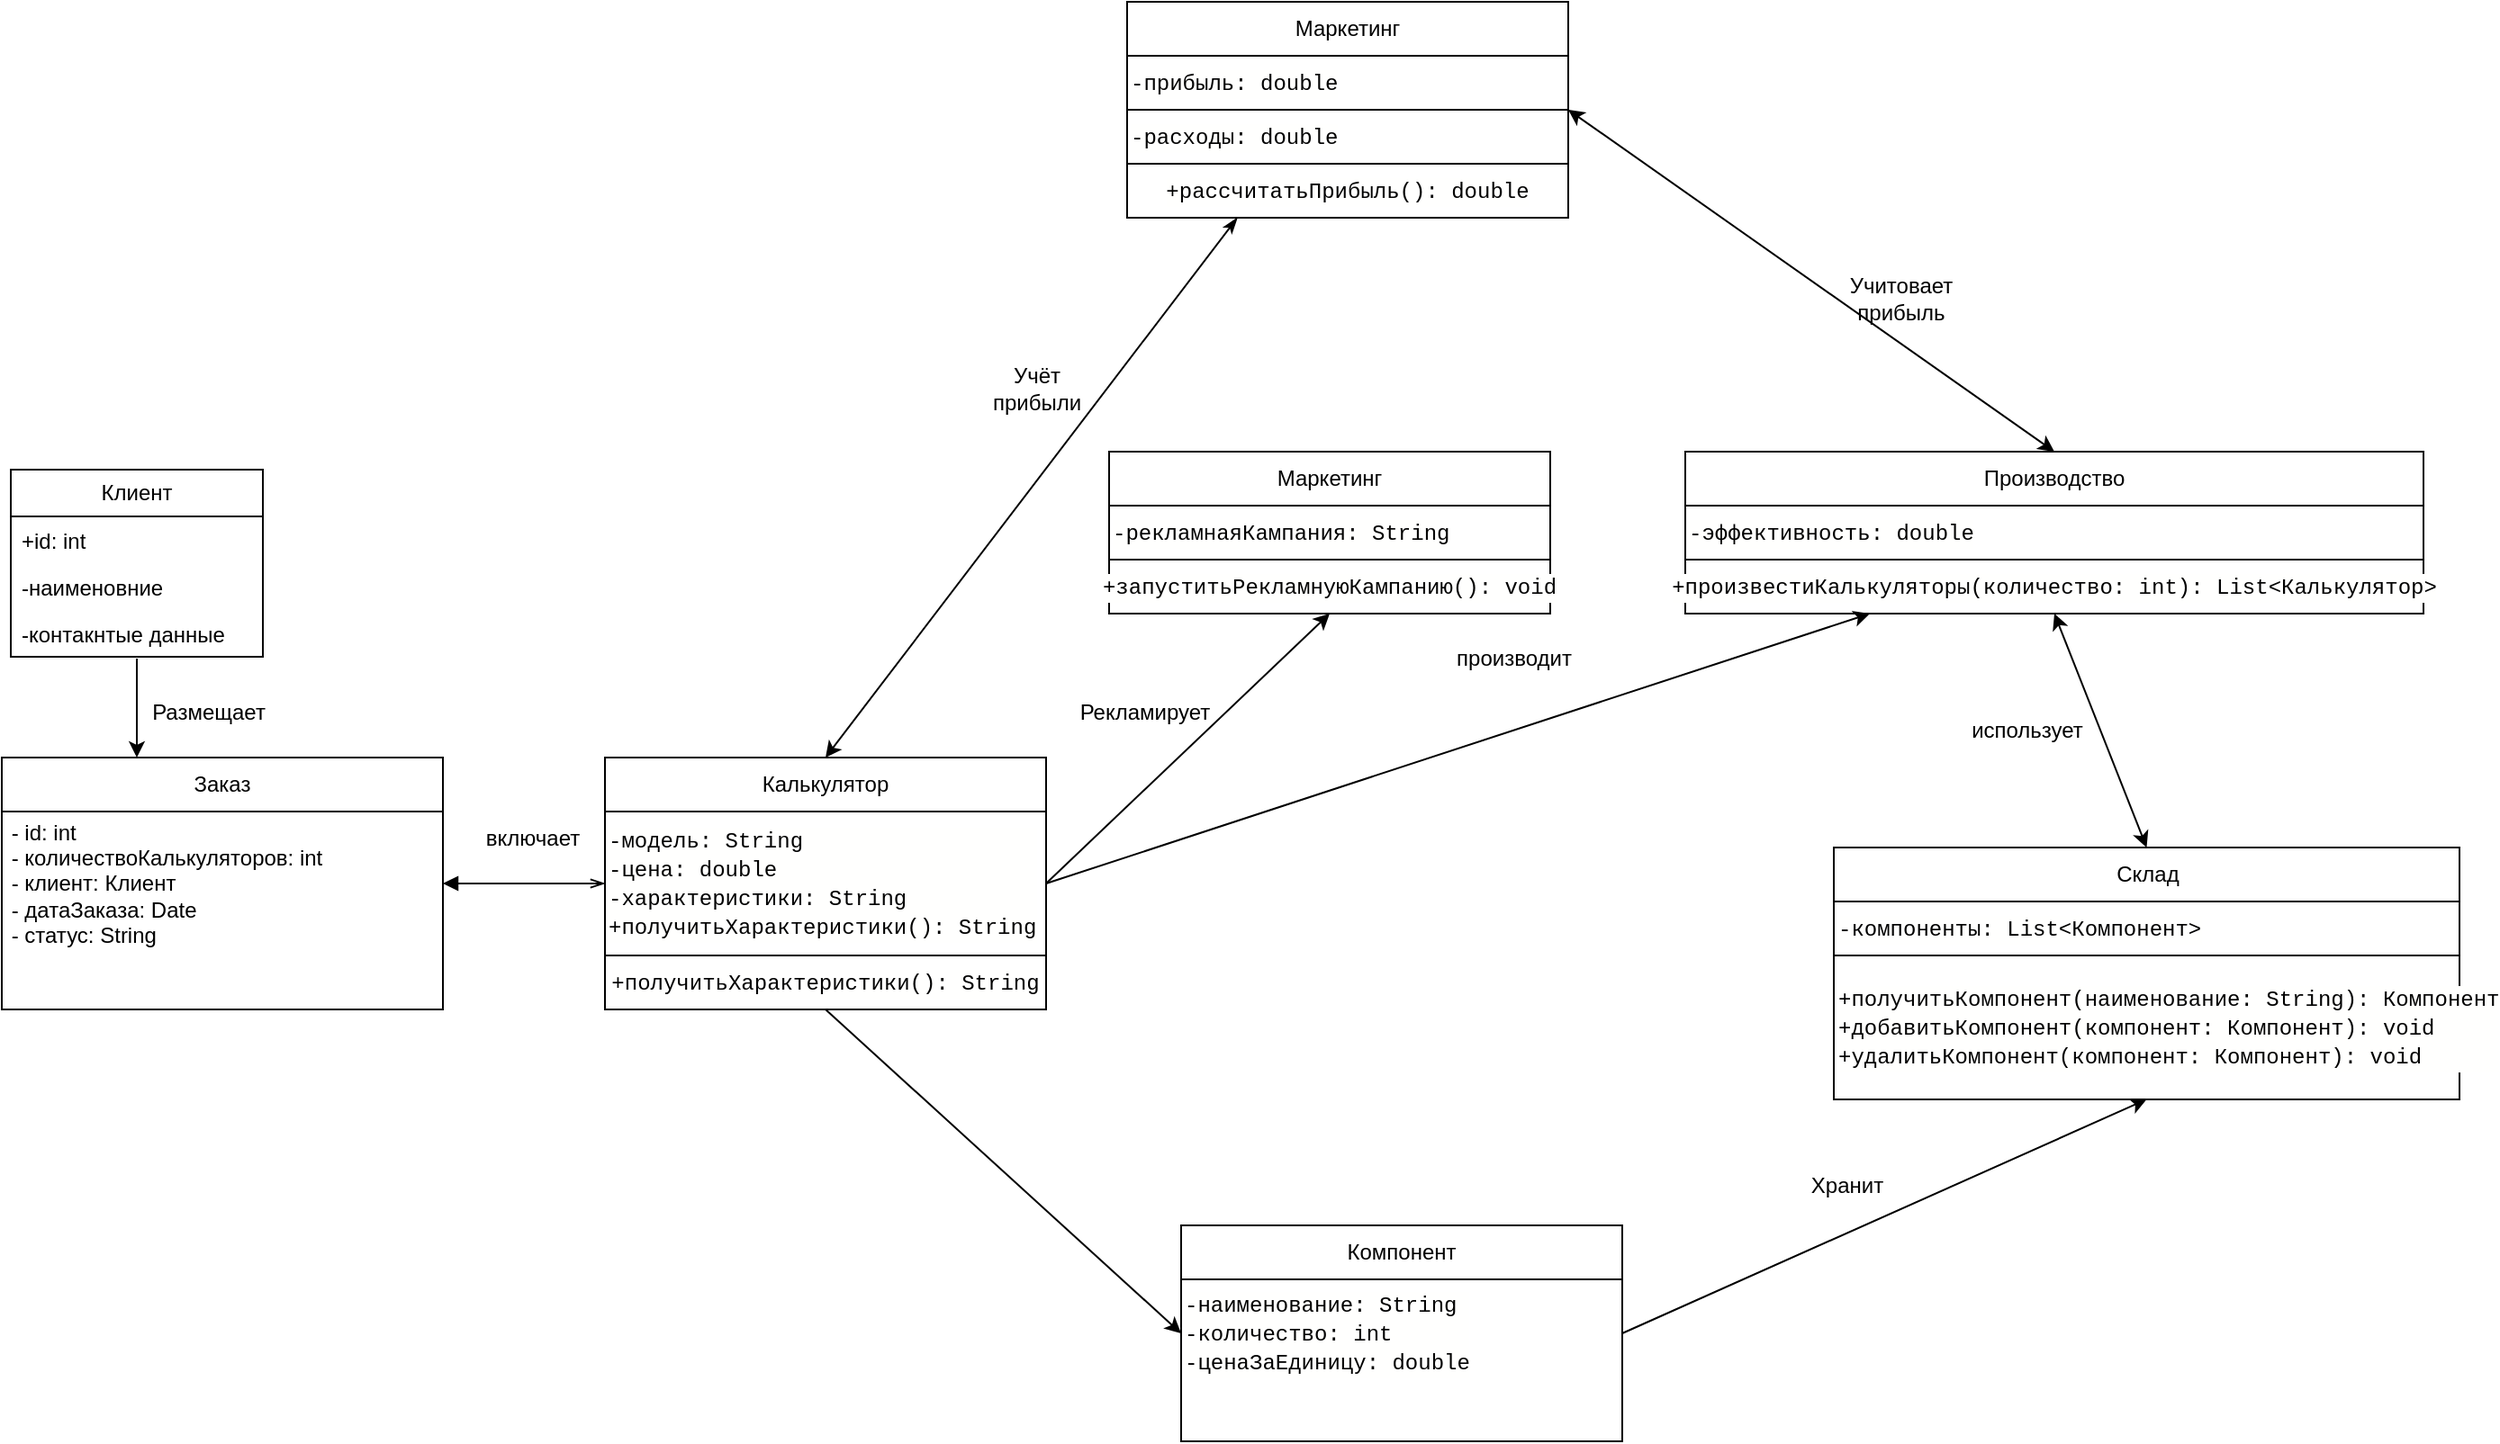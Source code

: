 <mxfile version="26.0.4">
  <diagram name="Страница — 1" id="Tew3rc_UxAltEq-WoARq">
    <mxGraphModel dx="2074" dy="1206" grid="1" gridSize="10" guides="1" tooltips="1" connect="1" arrows="1" fold="1" page="1" pageScale="1" pageWidth="827" pageHeight="1169" math="0" shadow="0">
      <root>
        <mxCell id="0" />
        <mxCell id="1" parent="0" />
        <mxCell id="Lr57bu5QNilpIejlj-a4-6" value="Клиент" style="swimlane;fontStyle=0;childLayout=stackLayout;horizontal=1;startSize=26;fillColor=none;horizontalStack=0;resizeParent=1;resizeParentMax=0;resizeLast=0;collapsible=1;marginBottom=0;whiteSpace=wrap;html=1;" vertex="1" parent="1">
          <mxGeometry x="140" y="720" width="140" height="104" as="geometry" />
        </mxCell>
        <mxCell id="Lr57bu5QNilpIejlj-a4-7" value="+id: int" style="text;strokeColor=none;fillColor=none;align=left;verticalAlign=top;spacingLeft=4;spacingRight=4;overflow=hidden;rotatable=0;points=[[0,0.5],[1,0.5]];portConstraint=eastwest;whiteSpace=wrap;html=1;" vertex="1" parent="Lr57bu5QNilpIejlj-a4-6">
          <mxGeometry y="26" width="140" height="26" as="geometry" />
        </mxCell>
        <mxCell id="Lr57bu5QNilpIejlj-a4-8" value="-наименовние" style="text;strokeColor=none;fillColor=none;align=left;verticalAlign=top;spacingLeft=4;spacingRight=4;overflow=hidden;rotatable=0;points=[[0,0.5],[1,0.5]];portConstraint=eastwest;whiteSpace=wrap;html=1;" vertex="1" parent="Lr57bu5QNilpIejlj-a4-6">
          <mxGeometry y="52" width="140" height="26" as="geometry" />
        </mxCell>
        <mxCell id="Lr57bu5QNilpIejlj-a4-9" value="-контакнтые данные" style="text;strokeColor=none;fillColor=none;align=left;verticalAlign=top;spacingLeft=4;spacingRight=4;overflow=hidden;rotatable=0;points=[[0,0.5],[1,0.5]];portConstraint=eastwest;whiteSpace=wrap;html=1;" vertex="1" parent="Lr57bu5QNilpIejlj-a4-6">
          <mxGeometry y="78" width="140" height="26" as="geometry" />
        </mxCell>
        <mxCell id="Lr57bu5QNilpIejlj-a4-15" value="" style="endArrow=none;html=1;rounded=0;entryX=0.5;entryY=1.038;entryDx=0;entryDy=0;entryPerimeter=0;exitX=0.5;exitY=0;exitDx=0;exitDy=0;endFill=0;startArrow=classic;startFill=1;" edge="1" parent="1" target="Lr57bu5QNilpIejlj-a4-9">
          <mxGeometry width="50" height="50" relative="1" as="geometry">
            <mxPoint x="210" y="880" as="sourcePoint" />
            <mxPoint x="660" y="930" as="targetPoint" />
          </mxGeometry>
        </mxCell>
        <mxCell id="Lr57bu5QNilpIejlj-a4-16" value="Размещает" style="text;html=1;align=center;verticalAlign=middle;whiteSpace=wrap;rounded=0;" vertex="1" parent="1">
          <mxGeometry x="220" y="840" width="60" height="30" as="geometry" />
        </mxCell>
        <mxCell id="Lr57bu5QNilpIejlj-a4-18" value="&lt;span style=&quot;white-space: pre; background-color: rgb(255, 255, 255);&quot;&gt;&lt;font style=&quot;color: rgb(0, 0, 0);&quot;&gt; - id: int&lt;br&gt; - количествоКалькуляторов: int&lt;br&gt; - клиент: Клиент&lt;br&gt; - датаЗаказа: Date&lt;br&gt; - статус: String&lt;/font&gt;&lt;/span&gt;" style="rounded=0;whiteSpace=wrap;html=1;align=left;" vertex="1" parent="1">
          <mxGeometry x="135" y="880" width="245" height="140" as="geometry" />
        </mxCell>
        <mxCell id="Lr57bu5QNilpIejlj-a4-19" value="Заказ" style="rounded=0;whiteSpace=wrap;html=1;" vertex="1" parent="1">
          <mxGeometry x="135" y="880" width="245" height="30" as="geometry" />
        </mxCell>
        <mxCell id="Lr57bu5QNilpIejlj-a4-20" value="&lt;div style=&quot;background-color: rgb(255, 255, 254); font-family: Consolas, &amp;quot;Courier New&amp;quot;, monospace; line-height: 16px; white-space: pre;&quot;&gt;&lt;div&gt;-модель: String&lt;/div&gt;&lt;div&gt;-цена: double&lt;/div&gt;&lt;div&gt;-характеристики: String&lt;/div&gt;&lt;div&gt;+получитьХарактеристики(): String&lt;/div&gt;&lt;/div&gt;" style="rounded=0;whiteSpace=wrap;html=1;align=left;" vertex="1" parent="1">
          <mxGeometry x="470" y="880" width="245" height="140" as="geometry" />
        </mxCell>
        <mxCell id="Lr57bu5QNilpIejlj-a4-21" value="Калькулятор" style="rounded=0;whiteSpace=wrap;html=1;" vertex="1" parent="1">
          <mxGeometry x="470" y="880" width="245" height="30" as="geometry" />
        </mxCell>
        <mxCell id="Lr57bu5QNilpIejlj-a4-25" value="&lt;div style=&quot;background-color: rgb(255, 255, 254); font-family: Consolas, &amp;quot;Courier New&amp;quot;, monospace; line-height: 16px; white-space: pre;&quot;&gt;+получитьХарактеристики(): String&lt;/div&gt;" style="rounded=0;whiteSpace=wrap;html=1;" vertex="1" parent="1">
          <mxGeometry x="470" y="990" width="245" height="30" as="geometry" />
        </mxCell>
        <mxCell id="Lr57bu5QNilpIejlj-a4-26" value="" style="endArrow=openThin;html=1;rounded=0;entryX=0;entryY=0.5;entryDx=0;entryDy=0;exitX=1;exitY=0.5;exitDx=0;exitDy=0;startArrow=block;startFill=1;endFill=0;" edge="1" parent="1" source="Lr57bu5QNilpIejlj-a4-18" target="Lr57bu5QNilpIejlj-a4-20">
          <mxGeometry width="50" height="50" relative="1" as="geometry">
            <mxPoint x="340" y="1140" as="sourcePoint" />
            <mxPoint x="390" y="1090" as="targetPoint" />
          </mxGeometry>
        </mxCell>
        <mxCell id="Lr57bu5QNilpIejlj-a4-27" value="включает" style="text;html=1;align=center;verticalAlign=middle;whiteSpace=wrap;rounded=0;" vertex="1" parent="1">
          <mxGeometry x="400" y="910" width="60" height="30" as="geometry" />
        </mxCell>
        <mxCell id="Lr57bu5QNilpIejlj-a4-28" value="&lt;div style=&quot;background-color: rgb(255, 255, 254); font-family: Consolas, &amp;quot;Courier New&amp;quot;, monospace; line-height: 16px; white-space: pre;&quot;&gt;&lt;div style=&quot;line-height: 16px;&quot;&gt;-рекламнаяКампания: String&lt;/div&gt;&lt;/div&gt;" style="rounded=0;whiteSpace=wrap;html=1;align=left;" vertex="1" parent="1">
          <mxGeometry x="750" y="740" width="245" height="30" as="geometry" />
        </mxCell>
        <mxCell id="Lr57bu5QNilpIejlj-a4-29" value="Маркетинг" style="rounded=0;whiteSpace=wrap;html=1;" vertex="1" parent="1">
          <mxGeometry x="750" y="710" width="245" height="30" as="geometry" />
        </mxCell>
        <mxCell id="Lr57bu5QNilpIejlj-a4-30" value="&lt;div style=&quot;background-color: rgb(255, 255, 254); font-family: Consolas, &amp;quot;Courier New&amp;quot;, monospace; line-height: 16px; white-space: pre;&quot;&gt;&lt;div style=&quot;line-height: 16px;&quot;&gt;+запуститьРекламнуюКампанию(): void&lt;/div&gt;&lt;/div&gt;" style="rounded=0;whiteSpace=wrap;html=1;" vertex="1" parent="1">
          <mxGeometry x="750" y="770" width="245" height="30" as="geometry" />
        </mxCell>
        <mxCell id="Lr57bu5QNilpIejlj-a4-31" value="" style="endArrow=classic;html=1;rounded=0;exitX=1;exitY=0.5;exitDx=0;exitDy=0;entryX=0.5;entryY=1;entryDx=0;entryDy=0;startArrow=none;startFill=0;endFill=1;" edge="1" parent="1" source="Lr57bu5QNilpIejlj-a4-20" target="Lr57bu5QNilpIejlj-a4-30">
          <mxGeometry width="50" height="50" relative="1" as="geometry">
            <mxPoint x="830" y="1050" as="sourcePoint" />
            <mxPoint x="880" y="1000" as="targetPoint" />
          </mxGeometry>
        </mxCell>
        <mxCell id="Lr57bu5QNilpIejlj-a4-32" value="Рекламирует" style="text;html=1;align=center;verticalAlign=middle;whiteSpace=wrap;rounded=0;" vertex="1" parent="1">
          <mxGeometry x="740" y="840" width="60" height="30" as="geometry" />
        </mxCell>
        <mxCell id="Lr57bu5QNilpIejlj-a4-33" value="&lt;div style=&quot;background-color: rgb(255, 255, 254); font-family: Consolas, &amp;quot;Courier New&amp;quot;, monospace; line-height: 16px; white-space: pre;&quot;&gt;&lt;div style=&quot;line-height: 16px;&quot;&gt;&lt;div style=&quot;line-height: 16px;&quot;&gt;-прибыль: double&lt;/div&gt;&lt;/div&gt;&lt;/div&gt;" style="rounded=0;whiteSpace=wrap;html=1;align=left;" vertex="1" parent="1">
          <mxGeometry x="760" y="490" width="245" height="30" as="geometry" />
        </mxCell>
        <mxCell id="Lr57bu5QNilpIejlj-a4-34" value="Маркетинг" style="rounded=0;whiteSpace=wrap;html=1;" vertex="1" parent="1">
          <mxGeometry x="760" y="460" width="245" height="30" as="geometry" />
        </mxCell>
        <mxCell id="Lr57bu5QNilpIejlj-a4-35" value="&lt;div style=&quot;background-color: rgb(255, 255, 254); font-family: Consolas, &amp;quot;Courier New&amp;quot;, monospace; line-height: 16px; white-space: pre;&quot;&gt;&lt;div style=&quot;line-height: 16px;&quot;&gt;&lt;div style=&quot;line-height: 16px;&quot;&gt;+рассчитатьПрибыль(): double&lt;/div&gt;&lt;/div&gt;&lt;/div&gt;" style="rounded=0;whiteSpace=wrap;html=1;" vertex="1" parent="1">
          <mxGeometry x="760" y="550" width="245" height="30" as="geometry" />
        </mxCell>
        <mxCell id="Lr57bu5QNilpIejlj-a4-36" value="&lt;div style=&quot;background-color: rgb(255, 255, 254); font-family: Consolas, &amp;quot;Courier New&amp;quot;, monospace; line-height: 16px; white-space: pre;&quot;&gt;&lt;div style=&quot;line-height: 16px;&quot;&gt;&lt;div style=&quot;line-height: 16px;&quot;&gt;-расходы: double&lt;/div&gt;&lt;/div&gt;&lt;/div&gt;" style="rounded=0;whiteSpace=wrap;html=1;align=left;" vertex="1" parent="1">
          <mxGeometry x="760" y="520" width="245" height="30" as="geometry" />
        </mxCell>
        <mxCell id="Lr57bu5QNilpIejlj-a4-38" value="Учёт прибыли" style="text;html=1;align=center;verticalAlign=middle;whiteSpace=wrap;rounded=0;" vertex="1" parent="1">
          <mxGeometry x="680" y="660" width="60" height="30" as="geometry" />
        </mxCell>
        <mxCell id="Lr57bu5QNilpIejlj-a4-39" value="&lt;div style=&quot;background-color: rgb(255, 255, 254); font-family: Consolas, &amp;quot;Courier New&amp;quot;, monospace; line-height: 16px; white-space: pre;&quot;&gt;&lt;div style=&quot;line-height: 16px;&quot;&gt;&lt;div style=&quot;line-height: 16px;&quot;&gt;-эффективность: double&lt;/div&gt;&lt;/div&gt;&lt;/div&gt;" style="rounded=0;whiteSpace=wrap;html=1;align=left;" vertex="1" parent="1">
          <mxGeometry x="1070" y="740" width="410" height="30" as="geometry" />
        </mxCell>
        <mxCell id="Lr57bu5QNilpIejlj-a4-40" value="Производство" style="rounded=0;whiteSpace=wrap;html=1;" vertex="1" parent="1">
          <mxGeometry x="1070" y="710" width="410" height="30" as="geometry" />
        </mxCell>
        <mxCell id="Lr57bu5QNilpIejlj-a4-41" value="&lt;div style=&quot;background-color: rgb(255, 255, 254); font-family: Consolas, &amp;quot;Courier New&amp;quot;, monospace; line-height: 16px; white-space: pre;&quot;&gt;&lt;div style=&quot;line-height: 16px;&quot;&gt;&lt;div style=&quot;line-height: 16px;&quot;&gt;+произвестиКалькуляторы(количество: int): List&amp;lt;Калькулятор&amp;gt;&lt;/div&gt;&lt;/div&gt;&lt;/div&gt;" style="rounded=0;whiteSpace=wrap;html=1;" vertex="1" parent="1">
          <mxGeometry x="1070" y="770" width="410" height="30" as="geometry" />
        </mxCell>
        <mxCell id="Lr57bu5QNilpIejlj-a4-42" value="" style="endArrow=classicThin;html=1;rounded=0;exitX=0.5;exitY=0;exitDx=0;exitDy=0;entryX=0.25;entryY=1;entryDx=0;entryDy=0;startArrow=classic;startFill=1;endFill=1;" edge="1" parent="1" source="Lr57bu5QNilpIejlj-a4-21" target="Lr57bu5QNilpIejlj-a4-35">
          <mxGeometry width="50" height="50" relative="1" as="geometry">
            <mxPoint x="530" y="870" as="sourcePoint" />
            <mxPoint x="688" y="720" as="targetPoint" />
          </mxGeometry>
        </mxCell>
        <mxCell id="Lr57bu5QNilpIejlj-a4-44" value="" style="endArrow=classic;html=1;rounded=0;exitX=1;exitY=1;exitDx=0;exitDy=0;entryX=0.5;entryY=0;entryDx=0;entryDy=0;startArrow=classic;startFill=1;endFill=1;" edge="1" parent="1" source="Lr57bu5QNilpIejlj-a4-33" target="Lr57bu5QNilpIejlj-a4-40">
          <mxGeometry width="50" height="50" relative="1" as="geometry">
            <mxPoint x="1200" y="620" as="sourcePoint" />
            <mxPoint x="1250" y="570" as="targetPoint" />
          </mxGeometry>
        </mxCell>
        <mxCell id="Lr57bu5QNilpIejlj-a4-45" value="" style="endArrow=classic;html=1;rounded=0;exitX=1;exitY=0.5;exitDx=0;exitDy=0;entryX=0.25;entryY=1;entryDx=0;entryDy=0;endFill=1;" edge="1" parent="1" source="Lr57bu5QNilpIejlj-a4-20" target="Lr57bu5QNilpIejlj-a4-41">
          <mxGeometry width="50" height="50" relative="1" as="geometry">
            <mxPoint x="1070" y="1000" as="sourcePoint" />
            <mxPoint x="1120" y="950" as="targetPoint" />
          </mxGeometry>
        </mxCell>
        <mxCell id="Lr57bu5QNilpIejlj-a4-46" value="производит" style="text;html=1;align=center;verticalAlign=middle;whiteSpace=wrap;rounded=0;" vertex="1" parent="1">
          <mxGeometry x="945" y="810" width="60" height="30" as="geometry" />
        </mxCell>
        <mxCell id="Lr57bu5QNilpIejlj-a4-47" value="Учитовает прибыль" style="text;html=1;align=center;verticalAlign=middle;whiteSpace=wrap;rounded=0;" vertex="1" parent="1">
          <mxGeometry x="1160" y="610" width="60" height="30" as="geometry" />
        </mxCell>
        <mxCell id="Lr57bu5QNilpIejlj-a4-48" value="&lt;div style=&quot;background-color: rgb(255, 255, 254); font-family: Consolas, &amp;quot;Courier New&amp;quot;, monospace; line-height: 16px; white-space: pre;&quot;&gt;&lt;div style=&quot;line-height: 16px;&quot;&gt;&lt;div style=&quot;line-height: 16px;&quot;&gt;-компоненты: List&amp;lt;Компонент&amp;gt;&lt;/div&gt;&lt;/div&gt;&lt;/div&gt;" style="rounded=0;whiteSpace=wrap;html=1;align=left;" vertex="1" parent="1">
          <mxGeometry x="1152.5" y="960" width="347.5" height="30" as="geometry" />
        </mxCell>
        <mxCell id="Lr57bu5QNilpIejlj-a4-49" value="Склад" style="rounded=0;whiteSpace=wrap;html=1;" vertex="1" parent="1">
          <mxGeometry x="1152.5" y="930" width="347.5" height="30" as="geometry" />
        </mxCell>
        <mxCell id="Lr57bu5QNilpIejlj-a4-50" value="&lt;div style=&quot;background-color: rgb(255, 255, 254); font-family: Consolas, &amp;quot;Courier New&amp;quot;, monospace; line-height: 16px; white-space: pre;&quot;&gt;&lt;div style=&quot;line-height: 16px;&quot;&gt;&lt;div style=&quot;line-height: 16px;&quot;&gt;&lt;div&gt;+получитьКомпонент(наименование: String): Компонент&lt;/div&gt;&lt;div&gt;&lt;span style=&quot;background-color: light-dark(rgb(255, 255, 254), rgb(255, 255, 254)); color: light-dark(rgb(0, 0, 0), rgb(255, 255, 255));&quot;&gt;+добавитьКомпонент(компонент: Компонент): void&lt;/span&gt;&lt;/div&gt;&lt;div&gt;+удалитьКомпонент(компонент: Компонент): void&lt;/div&gt;&lt;/div&gt;&lt;/div&gt;&lt;/div&gt;" style="rounded=0;whiteSpace=wrap;html=1;align=left;" vertex="1" parent="1">
          <mxGeometry x="1152.5" y="990" width="347.5" height="80" as="geometry" />
        </mxCell>
        <mxCell id="Lr57bu5QNilpIejlj-a4-55" value="&lt;div style=&quot;background-color: rgb(255, 255, 254); font-family: Consolas, &amp;quot;Courier New&amp;quot;, monospace; line-height: 16px; white-space: pre;&quot;&gt;&lt;div&gt;-наименование: String&lt;/div&gt;&lt;div&gt;-количество: int&lt;/div&gt;&lt;div&gt;-ценаЗаЕдиницу: double&lt;/div&gt;&lt;/div&gt;" style="rounded=0;whiteSpace=wrap;html=1;align=left;" vertex="1" parent="1">
          <mxGeometry x="790" y="1140" width="245" height="120" as="geometry" />
        </mxCell>
        <mxCell id="Lr57bu5QNilpIejlj-a4-56" value="Компонент" style="rounded=0;whiteSpace=wrap;html=1;" vertex="1" parent="1">
          <mxGeometry x="790" y="1140" width="245" height="30" as="geometry" />
        </mxCell>
        <mxCell id="Lr57bu5QNilpIejlj-a4-57" value="" style="endArrow=none;html=1;rounded=0;exitX=0.5;exitY=1;exitDx=0;exitDy=0;entryX=1;entryY=0.5;entryDx=0;entryDy=0;startArrow=classic;startFill=1;endFill=0;" edge="1" parent="1" source="Lr57bu5QNilpIejlj-a4-50" target="Lr57bu5QNilpIejlj-a4-55">
          <mxGeometry width="50" height="50" relative="1" as="geometry">
            <mxPoint x="1230" y="1130" as="sourcePoint" />
            <mxPoint x="1280" y="1080" as="targetPoint" />
          </mxGeometry>
        </mxCell>
        <mxCell id="Lr57bu5QNilpIejlj-a4-58" value="" style="endArrow=none;html=1;rounded=0;exitX=0;exitY=0.5;exitDx=0;exitDy=0;entryX=0.5;entryY=1;entryDx=0;entryDy=0;startArrow=classic;startFill=1;endFill=0;" edge="1" parent="1" source="Lr57bu5QNilpIejlj-a4-55" target="Lr57bu5QNilpIejlj-a4-25">
          <mxGeometry width="50" height="50" relative="1" as="geometry">
            <mxPoint x="715" y="1130" as="sourcePoint" />
            <mxPoint x="765" y="1080" as="targetPoint" />
          </mxGeometry>
        </mxCell>
        <mxCell id="Lr57bu5QNilpIejlj-a4-59" value="" style="endArrow=classic;html=1;rounded=0;exitX=0.5;exitY=0;exitDx=0;exitDy=0;entryX=0.5;entryY=1;entryDx=0;entryDy=0;startArrow=classic;startFill=1;" edge="1" parent="1" source="Lr57bu5QNilpIejlj-a4-49" target="Lr57bu5QNilpIejlj-a4-41">
          <mxGeometry width="50" height="50" relative="1" as="geometry">
            <mxPoint x="1290" y="880" as="sourcePoint" />
            <mxPoint x="1340" y="830" as="targetPoint" />
          </mxGeometry>
        </mxCell>
        <mxCell id="Lr57bu5QNilpIejlj-a4-60" value="Хранит&lt;div&gt;&lt;br&gt;&lt;/div&gt;" style="text;html=1;align=center;verticalAlign=middle;whiteSpace=wrap;rounded=0;" vertex="1" parent="1">
          <mxGeometry x="1130" y="1110" width="60" height="30" as="geometry" />
        </mxCell>
        <mxCell id="Lr57bu5QNilpIejlj-a4-61" value="&lt;div&gt;использует&lt;/div&gt;" style="text;html=1;align=center;verticalAlign=middle;whiteSpace=wrap;rounded=0;" vertex="1" parent="1">
          <mxGeometry x="1230" y="850" width="60" height="30" as="geometry" />
        </mxCell>
      </root>
    </mxGraphModel>
  </diagram>
</mxfile>
